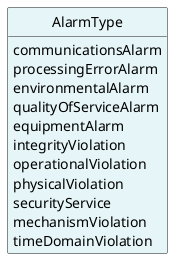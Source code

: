 @startuml
hide circle
hide methods
hide stereotype
show <<Enumeration>> stereotype
skinparam class {
   BackgroundColor<<Enumeration>> #E6F5F7
   BackgroundColor<<Ref>> #FFFFE0
   BackgroundColor<<Pivot>> #FFFFFFF
   BackgroundColor<<SimpleType>> #E2F0DA
   BackgroundColor #FCF2E3
}

class AlarmType <<Enumeration>> {
    communicationsAlarm
    processingErrorAlarm
    environmentalAlarm
    qualityOfServiceAlarm
    equipmentAlarm
    integrityViolation
    operationalViolation
    physicalViolation
    securityService
    mechanismViolation
    timeDomainViolation
}


@enduml